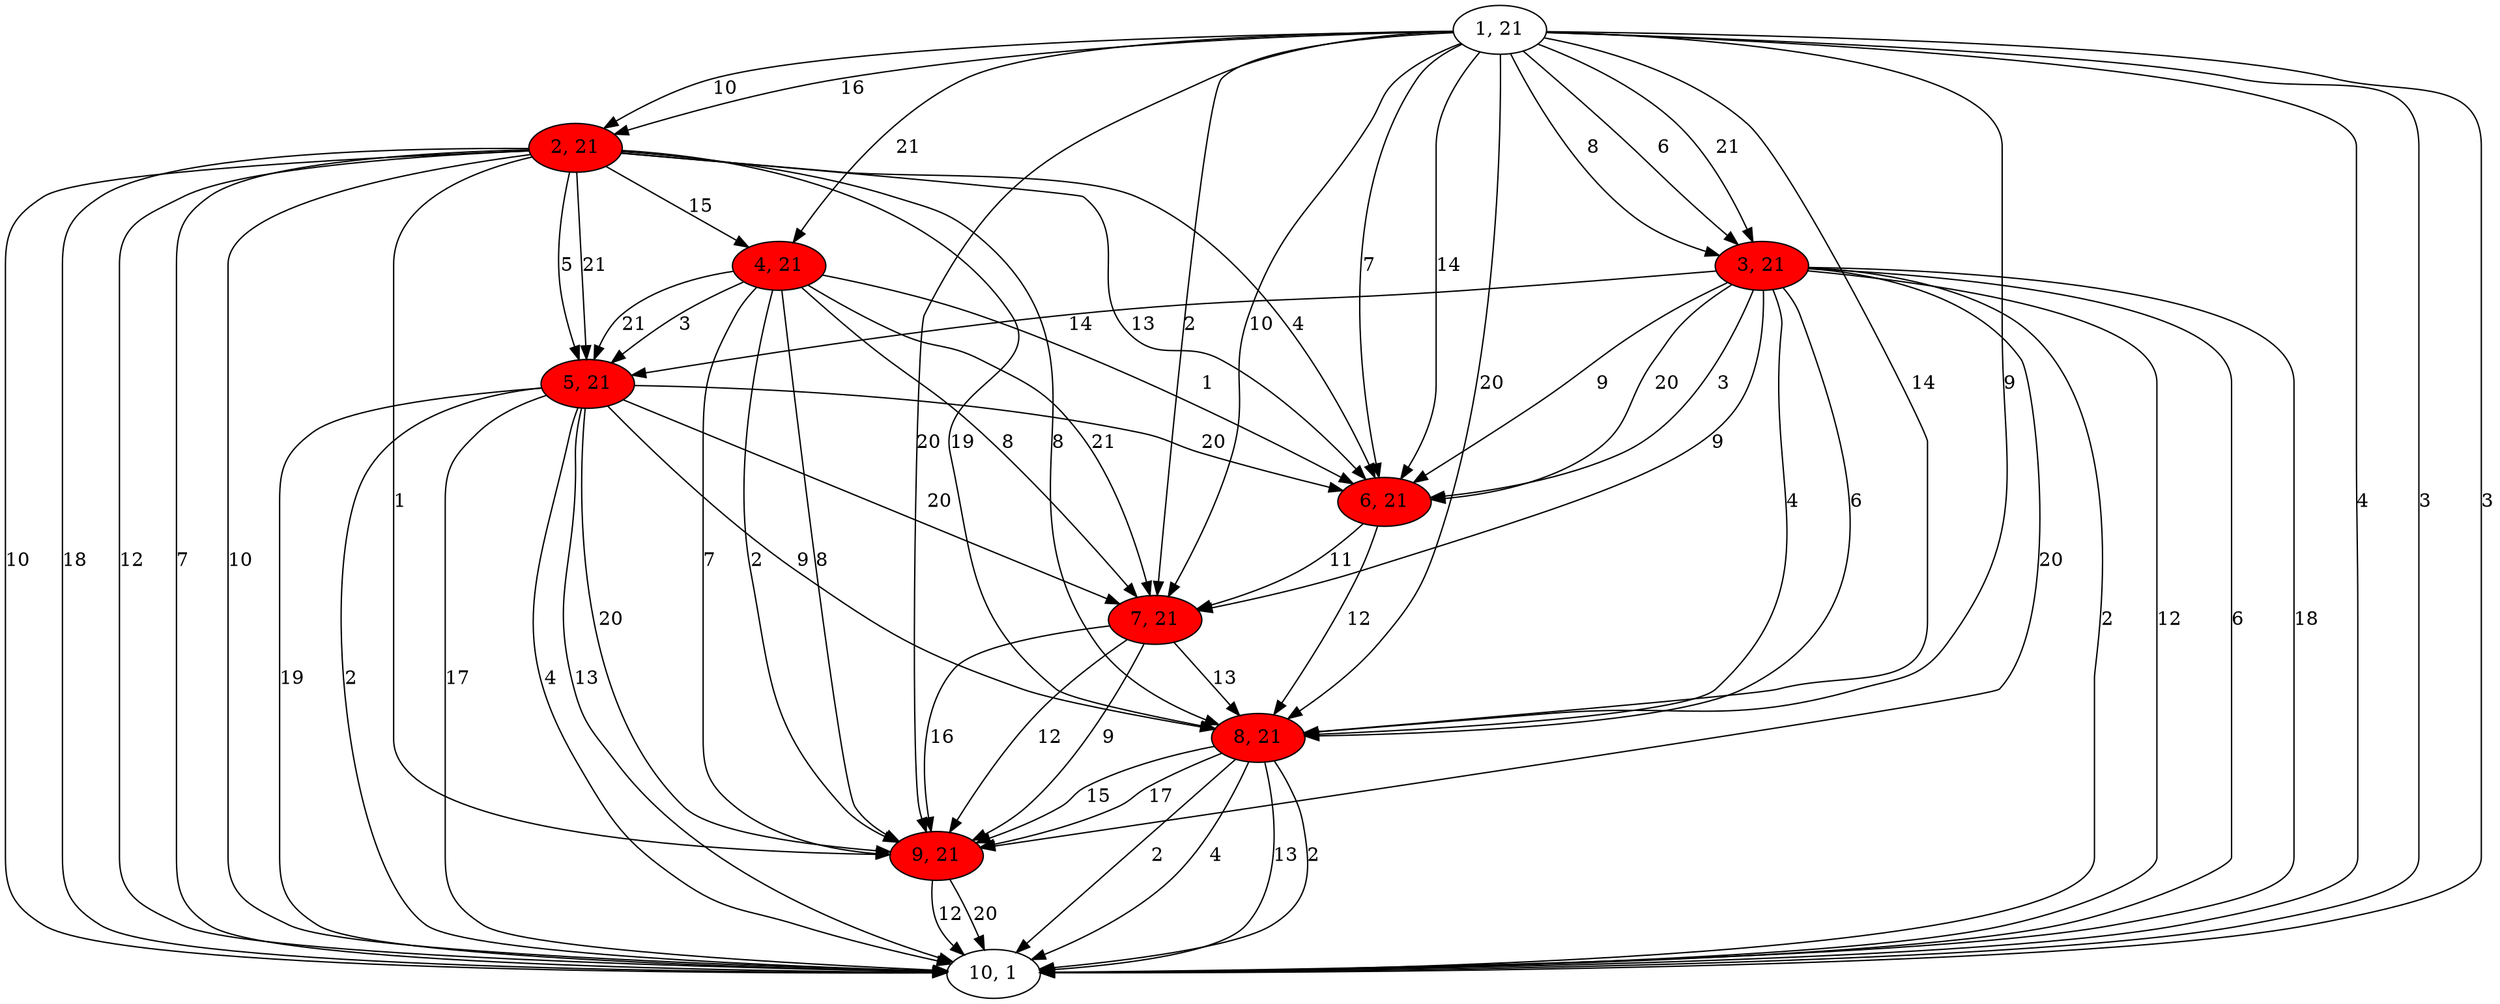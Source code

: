 digraph G{
1[label="1, 21"]
2[label="2, 21"]
3[label="3, 21"]
4[label="4, 21"]
5[label="5, 21"]
6[label="6, 21"]
7[label="7, 21"]
8[label="8, 21"]
9[label="9, 21"]
10[label="10, 1"]
1->6[label="7"]
1->3[label="8"]
1->7[label="2"]
1->3[label="6"]
1->2[label="16"]
1->9[label="20"]
1->10[label="4"]
1->10[label="3"]
1->10[label="3"]
1->6[label="14"]
1->7[label="10"]
1->8[label="20"]
1->8[label="14"]
1->8[label="9"]
1->4[label="21"]
1->3[label="21"]
1->2[label="10"]
2[style = filled,fillcolor=red]
2->10[label="7"]
2->10[label="10"]
2->5[label="21"]
2->5[label="5"]
2->9[label="1"]
2->10[label="10"]
2->6[label="4"]
2->8[label="19"]
2->8[label="8"]
2->6[label="13"]
2->10[label="18"]
2->10[label="12"]
2->4[label="15"]
3[style = filled,fillcolor=red]
3->10[label="2"]
3->10[label="12"]
3->9[label="20"]
3->10[label="6"]
3->8[label="4"]
3->5[label="14"]
3->6[label="20"]
3->10[label="18"]
3->6[label="9"]
3->7[label="9"]
3->6[label="3"]
3->8[label="6"]
4[style = filled,fillcolor=red]
4->9[label="8"]
4->9[label="7"]
4->6[label="1"]
4->5[label="21"]
4->7[label="21"]
4->9[label="2"]
4->7[label="8"]
4->5[label="3"]
5[style = filled,fillcolor=red]
5->10[label="13"]
5->10[label="19"]
5->10[label="2"]
5->7[label="20"]
5->8[label="9"]
5->10[label="17"]
5->10[label="4"]
5->9[label="20"]
5->6[label="20"]
6[style = filled,fillcolor=red]
6->8[label="12"]
6->7[label="11"]
7[style = filled,fillcolor=red]
7->9[label="9"]
7->9[label="16"]
7->8[label="13"]
7->9[label="12"]
8[style = filled,fillcolor=red]
8->10[label="13"]
8->9[label="17"]
8->9[label="15"]
8->10[label="2"]
8->10[label="2"]
8->10[label="4"]
9[style = filled,fillcolor=red]
9->10[label="12"]
9->10[label="20"]
}
